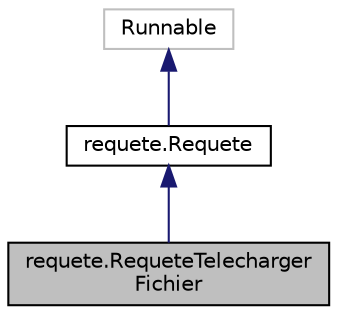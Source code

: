 digraph "requete.RequeteTelechargerFichier"
{
  edge [fontname="Helvetica",fontsize="10",labelfontname="Helvetica",labelfontsize="10"];
  node [fontname="Helvetica",fontsize="10",shape=record];
  Node0 [label="requete.RequeteTelecharger\lFichier",height=0.2,width=0.4,color="black", fillcolor="grey75", style="filled", fontcolor="black"];
  Node1 -> Node0 [dir="back",color="midnightblue",fontsize="10",style="solid",fontname="Helvetica"];
  Node1 [label="requete.Requete",height=0.2,width=0.4,color="black", fillcolor="white", style="filled",URL="$classrequete_1_1Requete.html",tooltip="classe abstraite définissant une requête d&#39;un client au serveur. "];
  Node2 -> Node1 [dir="back",color="midnightblue",fontsize="10",style="solid",fontname="Helvetica"];
  Node2 [label="Runnable",height=0.2,width=0.4,color="grey75", fillcolor="white", style="filled"];
}
